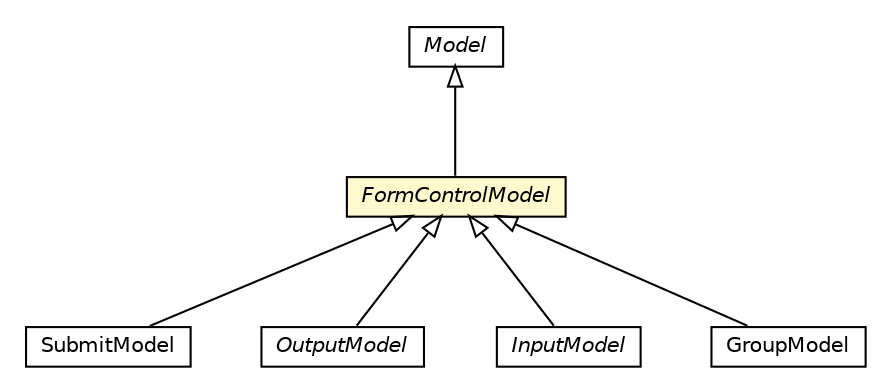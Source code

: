 #!/usr/local/bin/dot
#
# Class diagram 
# Generated by UMLGraph version R5_6-24-gf6e263 (http://www.umlgraph.org/)
#

digraph G {
	edge [fontname="Helvetica",fontsize=10,labelfontname="Helvetica",labelfontsize=10];
	node [fontname="Helvetica",fontsize=10,shape=plaintext];
	nodesep=0.25;
	ranksep=0.5;
	// org.universAAL.ui.handler.web.html.model.Model
	c4046098 [label=<<table title="org.universAAL.ui.handler.web.html.model.Model" border="0" cellborder="1" cellspacing="0" cellpadding="2" port="p" href="./Model.html">
		<tr><td><table border="0" cellspacing="0" cellpadding="1">
<tr><td align="center" balign="center"><font face="Helvetica-Oblique"> Model </font></td></tr>
		</table></td></tr>
		</table>>, URL="./Model.html", fontname="Helvetica", fontcolor="black", fontsize=10.0];
	// org.universAAL.ui.handler.web.html.model.SubmitModel
	c4046104 [label=<<table title="org.universAAL.ui.handler.web.html.model.SubmitModel" border="0" cellborder="1" cellspacing="0" cellpadding="2" port="p" href="./SubmitModel.html">
		<tr><td><table border="0" cellspacing="0" cellpadding="1">
<tr><td align="center" balign="center"> SubmitModel </td></tr>
		</table></td></tr>
		</table>>, URL="./SubmitModel.html", fontname="Helvetica", fontcolor="black", fontsize=10.0];
	// org.universAAL.ui.handler.web.html.model.OutputModel
	c4046108 [label=<<table title="org.universAAL.ui.handler.web.html.model.OutputModel" border="0" cellborder="1" cellspacing="0" cellpadding="2" port="p" href="./OutputModel.html">
		<tr><td><table border="0" cellspacing="0" cellpadding="1">
<tr><td align="center" balign="center"><font face="Helvetica-Oblique"> OutputModel </font></td></tr>
		</table></td></tr>
		</table>>, URL="./OutputModel.html", fontname="Helvetica", fontcolor="black", fontsize=10.0];
	// org.universAAL.ui.handler.web.html.model.InputModel
	c4046109 [label=<<table title="org.universAAL.ui.handler.web.html.model.InputModel" border="0" cellborder="1" cellspacing="0" cellpadding="2" port="p" href="./InputModel.html">
		<tr><td><table border="0" cellspacing="0" cellpadding="1">
<tr><td align="center" balign="center"><font face="Helvetica-Oblique"> InputModel </font></td></tr>
		</table></td></tr>
		</table>>, URL="./InputModel.html", fontname="Helvetica", fontcolor="black", fontsize=10.0];
	// org.universAAL.ui.handler.web.html.model.FormControlModel
	c4046110 [label=<<table title="org.universAAL.ui.handler.web.html.model.FormControlModel" border="0" cellborder="1" cellspacing="0" cellpadding="2" port="p" bgcolor="lemonChiffon" href="./FormControlModel.html">
		<tr><td><table border="0" cellspacing="0" cellpadding="1">
<tr><td align="center" balign="center"><font face="Helvetica-Oblique"> FormControlModel </font></td></tr>
		</table></td></tr>
		</table>>, URL="./FormControlModel.html", fontname="Helvetica", fontcolor="black", fontsize=10.0];
	// org.universAAL.ui.handler.web.html.model.GroupModel
	c4046113 [label=<<table title="org.universAAL.ui.handler.web.html.model.GroupModel" border="0" cellborder="1" cellspacing="0" cellpadding="2" port="p" href="./GroupModel.html">
		<tr><td><table border="0" cellspacing="0" cellpadding="1">
<tr><td align="center" balign="center"> GroupModel </td></tr>
		</table></td></tr>
		</table>>, URL="./GroupModel.html", fontname="Helvetica", fontcolor="black", fontsize=10.0];
	//org.universAAL.ui.handler.web.html.model.SubmitModel extends org.universAAL.ui.handler.web.html.model.FormControlModel
	c4046110:p -> c4046104:p [dir=back,arrowtail=empty];
	//org.universAAL.ui.handler.web.html.model.OutputModel extends org.universAAL.ui.handler.web.html.model.FormControlModel
	c4046110:p -> c4046108:p [dir=back,arrowtail=empty];
	//org.universAAL.ui.handler.web.html.model.InputModel extends org.universAAL.ui.handler.web.html.model.FormControlModel
	c4046110:p -> c4046109:p [dir=back,arrowtail=empty];
	//org.universAAL.ui.handler.web.html.model.FormControlModel extends org.universAAL.ui.handler.web.html.model.Model
	c4046098:p -> c4046110:p [dir=back,arrowtail=empty];
	//org.universAAL.ui.handler.web.html.model.GroupModel extends org.universAAL.ui.handler.web.html.model.FormControlModel
	c4046110:p -> c4046113:p [dir=back,arrowtail=empty];
}

